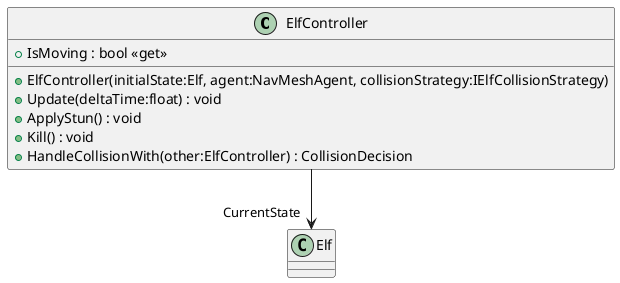 @startuml
class ElfController {
    + ElfController(initialState:Elf, agent:NavMeshAgent, collisionStrategy:IElfCollisionStrategy)
    + IsMoving : bool <<get>>
    + Update(deltaTime:float) : void
    + ApplyStun() : void
    + Kill() : void
    + HandleCollisionWith(other:ElfController) : CollisionDecision
}
ElfController --> "CurrentState" Elf
@enduml
